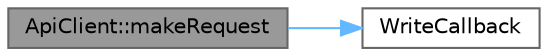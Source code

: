 digraph "ApiClient::makeRequest"
{
 // LATEX_PDF_SIZE
  bgcolor="transparent";
  edge [fontname=Helvetica,fontsize=10,labelfontname=Helvetica,labelfontsize=10];
  node [fontname=Helvetica,fontsize=10,shape=box,height=0.2,width=0.4];
  rankdir="LR";
  Node1 [id="Node000001",label="ApiClient::makeRequest",height=0.2,width=0.4,color="gray40", fillcolor="grey60", style="filled", fontcolor="black",tooltip="Funkcja pomocnicza do wykonywania zapytań HTTP."];
  Node1 -> Node2 [id="edge1_Node000001_Node000002",color="steelblue1",style="solid",tooltip=" "];
  Node2 [id="Node000002",label="WriteCallback",height=0.2,width=0.4,color="grey40", fillcolor="white", style="filled",URL="$api__client_8cpp.html#ab54064eb3c1650bc846b7731da4b07b1",tooltip=" "];
}
